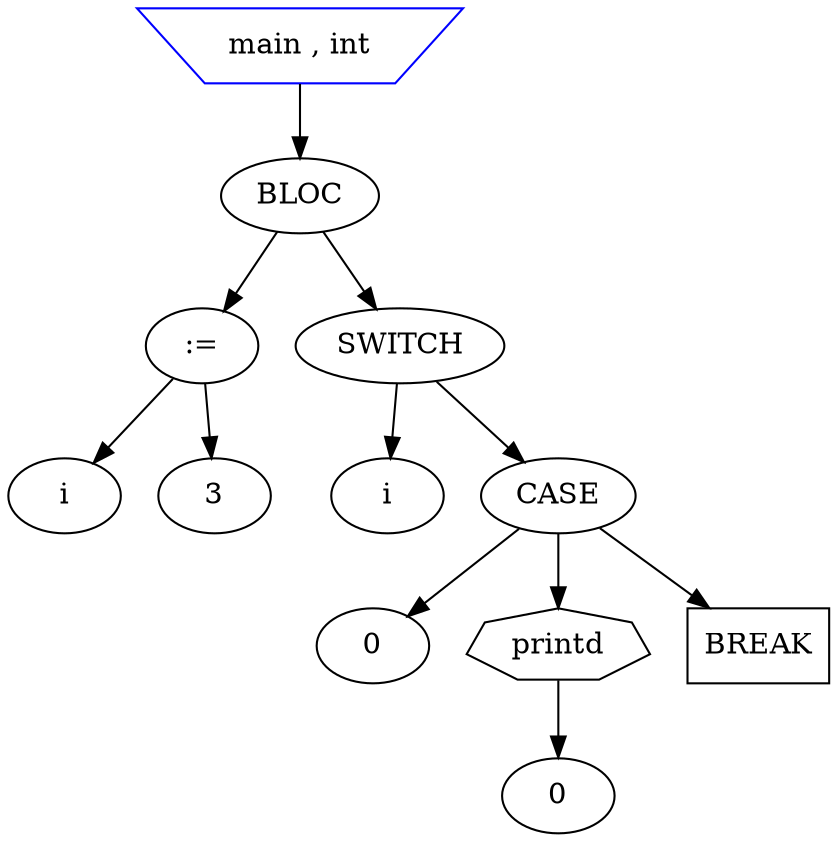 //fichier DOT représentant le graph du fichier c analysé
digraph test {

node_0 [label="main , int"shape=invtrapezium color=blue];
node_2 [label="BLOC"];
node_4 [label=":="];
node_5 [label="i"];
node_6 [label="3"];
node_8 [label="SWITCH"];
node_9 [label="i"];
node_11 [label="CASE"];
node_12 [label="0"];
node_14 [label="printd"shape=septagon];
node_15 [label="0"];
node_17 [label="BREAK"shape=box];
node_0 -> node_2;
node_2 -> node_4;
node_2 -> node_8;
node_4 -> node_5;
node_4 -> node_6;
node_8 -> node_9;
node_8 -> node_11;
node_11 -> node_12;
node_11 -> node_14;
node_11 -> node_17;
node_14 -> node_15;
}